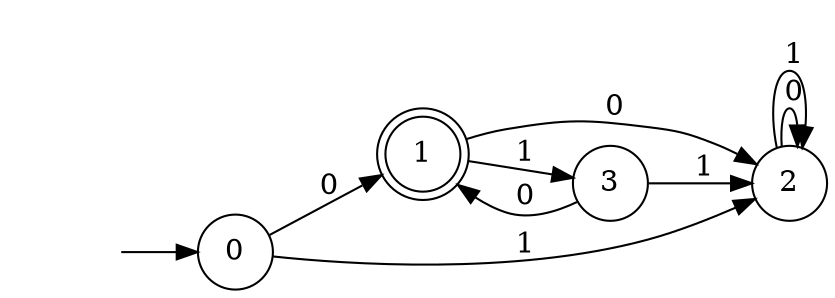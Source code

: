 /* Universidad de La Laguna 
   Grado en Ingenieria Informatica
   Computabilidad y Algoritmia
   Fichero DOT de representacion de un DFA
*/
digraph DFA { 
  rankdir=LR;
  size = " 10, 4" ; 
  d2tstyleonly = true ;
  node [shape = none]; " " ;
  node [ shape = doublecircle] ; "1" ;
  node[shape = circle] ;
  " " -> "0"
  "0" -> "1" [ label=" 0" ] ;
  "0" -> "2" [ label=" 1" ] ;
  "1" -> "2" [ label=" 0" ] ;
  "1" -> "3" [ label=" 1" ] ;
  "2" -> "2" [ label=" 0" ] ;
  "2" -> "2" [ label=" 1" ] ;
  "3" -> "1" [ label=" 0" ] ;
  "3" -> "2" [ label=" 1" ] ;
 }
